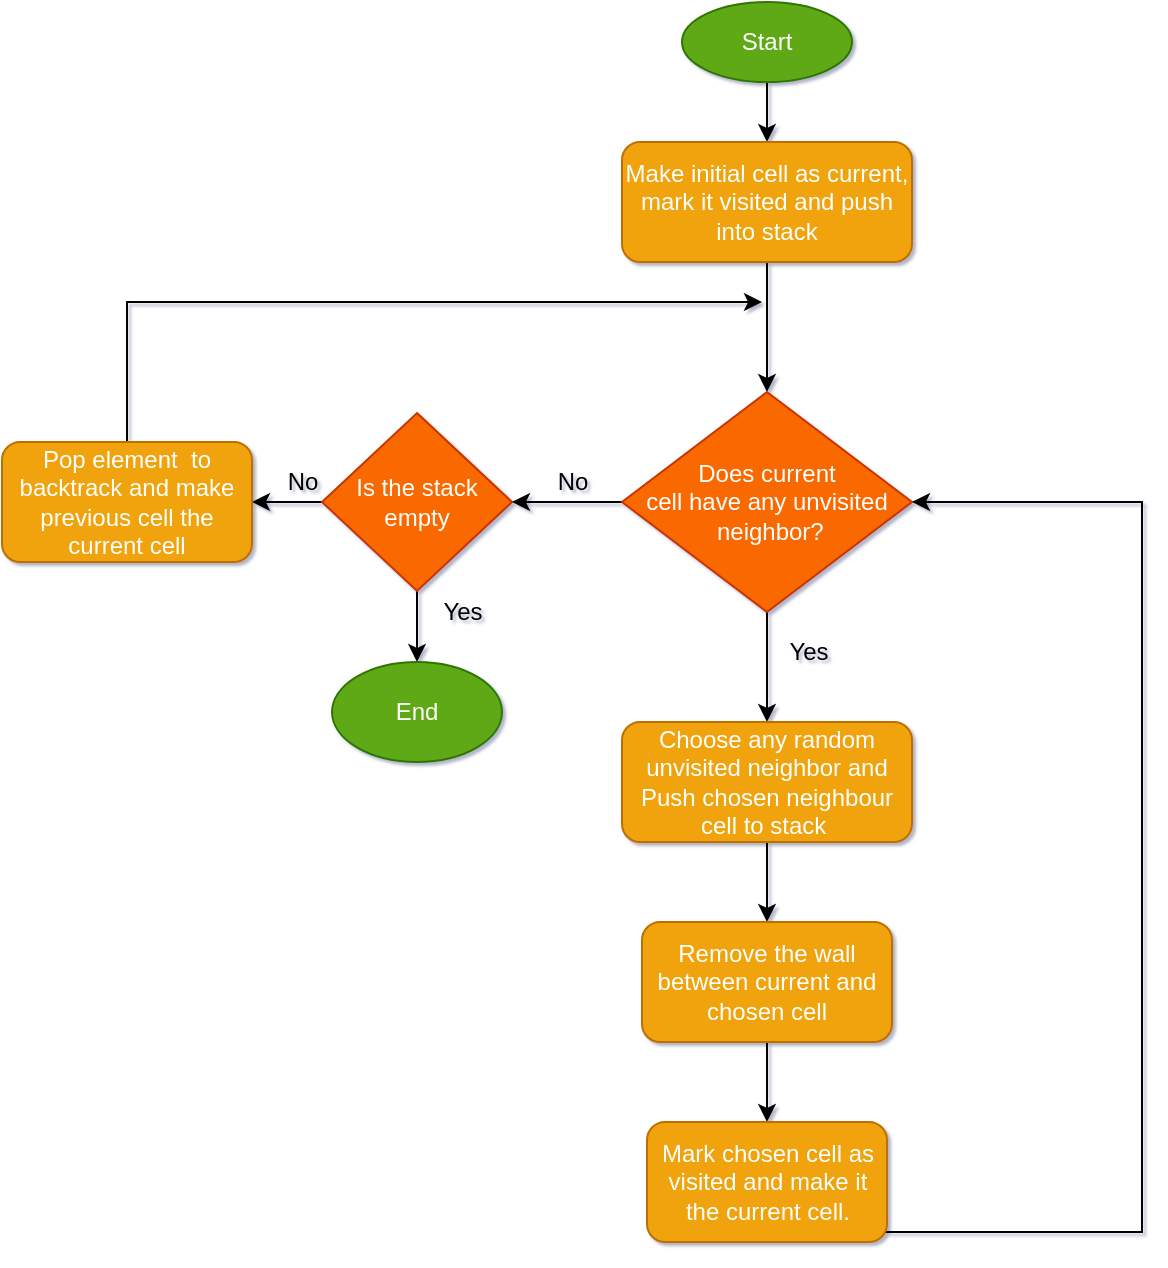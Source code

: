 <mxfile version="13.0.9">
    <diagram id="YfdAcCgK8pPjamSpwrAo" name="Page-1">
        <mxGraphModel dx="99" dy="54" grid="0" gridSize="10" guides="1" tooltips="1" connect="1" arrows="1" fold="1" page="1" pageScale="1" pageWidth="850" pageHeight="1100" math="0" shadow="1">
            <root>
                <mxCell id="0"/>
                <mxCell id="1" parent="0"/>
                <mxCell id="5Tmw4M7TuPXvxGC6kVB2-25" value="" style="edgeStyle=orthogonalEdgeStyle;rounded=0;orthogonalLoop=1;jettySize=auto;html=1;" parent="1" source="acJ-HvU4MJuKyfEO6W1c-1" target="acJ-HvU4MJuKyfEO6W1c-22" edge="1">
                    <mxGeometry relative="1" as="geometry"/>
                </mxCell>
                <mxCell id="acJ-HvU4MJuKyfEO6W1c-1" value="Start" style="ellipse;whiteSpace=wrap;html=1;fillColor=#60a917;strokeColor=#2D7600;fontColor=#ffffff;" parent="1" vertex="1">
                    <mxGeometry x="380" y="370" width="85" height="40" as="geometry"/>
                </mxCell>
                <mxCell id="17" style="edgeStyle=orthogonalEdgeStyle;rounded=0;orthogonalLoop=1;jettySize=auto;html=1;exitX=0.5;exitY=1;exitDx=0;exitDy=0;entryX=0.5;entryY=0;entryDx=0;entryDy=0;" parent="1" source="acJ-HvU4MJuKyfEO6W1c-22" target="acJ-HvU4MJuKyfEO6W1c-32" edge="1">
                    <mxGeometry relative="1" as="geometry"/>
                </mxCell>
                <mxCell id="acJ-HvU4MJuKyfEO6W1c-22" value="Make initial cell as current, mark it visited and push into stack" style="rounded=1;whiteSpace=wrap;html=1;fillColor=#f0a30a;strokeColor=#BD7000;fontColor=#ffffff;" parent="1" vertex="1">
                    <mxGeometry x="350" y="440" width="145" height="60" as="geometry"/>
                </mxCell>
                <mxCell id="15" style="edgeStyle=orthogonalEdgeStyle;rounded=0;orthogonalLoop=1;jettySize=auto;html=1;exitX=0;exitY=0.5;exitDx=0;exitDy=0;entryX=1;entryY=0.5;entryDx=0;entryDy=0;" parent="1" source="acJ-HvU4MJuKyfEO6W1c-24" target="acJ-HvU4MJuKyfEO6W1c-31" edge="1">
                    <mxGeometry relative="1" as="geometry"/>
                </mxCell>
                <mxCell id="16" style="edgeStyle=orthogonalEdgeStyle;rounded=0;orthogonalLoop=1;jettySize=auto;html=1;exitX=0.5;exitY=1;exitDx=0;exitDy=0;entryX=0.5;entryY=0;entryDx=0;entryDy=0;" parent="1" source="acJ-HvU4MJuKyfEO6W1c-24" target="acJ-HvU4MJuKyfEO6W1c-29" edge="1">
                    <mxGeometry relative="1" as="geometry"/>
                </mxCell>
                <mxCell id="acJ-HvU4MJuKyfEO6W1c-24" value="Is the stack empty" style="rhombus;whiteSpace=wrap;html=1;fillColor=#fa6800;strokeColor=#C73500;fontColor=#ffffff;" parent="1" vertex="1">
                    <mxGeometry x="200" y="575.5" width="95" height="89" as="geometry"/>
                </mxCell>
                <mxCell id="acJ-HvU4MJuKyfEO6W1c-29" value="End" style="ellipse;whiteSpace=wrap;html=1;fillColor=#60a917;strokeColor=#2D7600;fontColor=#ffffff;" parent="1" vertex="1">
                    <mxGeometry x="205" y="700" width="85" height="50" as="geometry"/>
                </mxCell>
                <mxCell id="5Tmw4M7TuPXvxGC6kVB2-21" value="" style="edgeStyle=orthogonalEdgeStyle;rounded=0;orthogonalLoop=1;jettySize=auto;html=1;" parent="1" source="acJ-HvU4MJuKyfEO6W1c-31" edge="1">
                    <mxGeometry relative="1" as="geometry">
                        <mxPoint x="420" y="520" as="targetPoint"/>
                        <Array as="points">
                            <mxPoint x="103" y="520"/>
                            <mxPoint x="260" y="520"/>
                        </Array>
                    </mxGeometry>
                </mxCell>
                <mxCell id="acJ-HvU4MJuKyfEO6W1c-31" value="Pop element&amp;nbsp; to backtrack and make previous cell the current cell" style="rounded=1;whiteSpace=wrap;html=1;fillColor=#f0a30a;strokeColor=#BD7000;fontColor=#ffffff;" parent="1" vertex="1">
                    <mxGeometry x="40" y="590" width="125" height="60" as="geometry"/>
                </mxCell>
                <mxCell id="acJ-HvU4MJuKyfEO6W1c-60" value="" style="edgeStyle=orthogonalEdgeStyle;rounded=0;orthogonalLoop=1;jettySize=auto;html=1;" parent="1" source="acJ-HvU4MJuKyfEO6W1c-32" target="acJ-HvU4MJuKyfEO6W1c-41" edge="1">
                    <mxGeometry relative="1" as="geometry"/>
                </mxCell>
                <mxCell id="14" style="edgeStyle=orthogonalEdgeStyle;rounded=0;orthogonalLoop=1;jettySize=auto;html=1;exitX=0;exitY=0.5;exitDx=0;exitDy=0;entryX=1;entryY=0.5;entryDx=0;entryDy=0;" parent="1" source="acJ-HvU4MJuKyfEO6W1c-32" target="acJ-HvU4MJuKyfEO6W1c-24" edge="1">
                    <mxGeometry relative="1" as="geometry"/>
                </mxCell>
                <mxCell id="acJ-HvU4MJuKyfEO6W1c-32" value="Does current&lt;br&gt;cell have any unvisited&lt;br&gt;&amp;nbsp;neighbor?" style="rhombus;whiteSpace=wrap;html=1;fillColor=#fa6800;strokeColor=#C73500;fontColor=#ffffff;" parent="1" vertex="1">
                    <mxGeometry x="350" y="565" width="145" height="110" as="geometry"/>
                </mxCell>
                <mxCell id="acJ-HvU4MJuKyfEO6W1c-38" value="Yes&lt;br&gt;" style="text;html=1;align=center;verticalAlign=middle;resizable=0;points=[];autosize=1;" parent="1" vertex="1">
                    <mxGeometry x="423" y="684.5" width="40" height="20" as="geometry"/>
                </mxCell>
                <mxCell id="acJ-HvU4MJuKyfEO6W1c-64" value="" style="edgeStyle=orthogonalEdgeStyle;rounded=0;orthogonalLoop=1;jettySize=auto;html=1;entryX=0.5;entryY=0;entryDx=0;entryDy=0;" parent="1" source="acJ-HvU4MJuKyfEO6W1c-41" target="acJ-HvU4MJuKyfEO6W1c-45" edge="1">
                    <mxGeometry relative="1" as="geometry">
                        <mxPoint x="420" y="950" as="targetPoint"/>
                    </mxGeometry>
                </mxCell>
                <mxCell id="acJ-HvU4MJuKyfEO6W1c-41" value="Choose any random unvisited neighbor&amp;nbsp;and Push chosen neighbour cell to stack&amp;nbsp;" style="rounded=1;whiteSpace=wrap;html=1;fillColor=#f0a30a;strokeColor=#BD7000;fontColor=#ffffff;" parent="1" vertex="1">
                    <mxGeometry x="350" y="730" width="145" height="60" as="geometry"/>
                </mxCell>
                <mxCell id="19" style="edgeStyle=orthogonalEdgeStyle;rounded=0;orthogonalLoop=1;jettySize=auto;html=1;exitX=0.5;exitY=1;exitDx=0;exitDy=0;entryX=0.5;entryY=0;entryDx=0;entryDy=0;" parent="1" source="acJ-HvU4MJuKyfEO6W1c-45" target="acJ-HvU4MJuKyfEO6W1c-47" edge="1">
                    <mxGeometry relative="1" as="geometry"/>
                </mxCell>
                <mxCell id="acJ-HvU4MJuKyfEO6W1c-45" value="Remove the wall between current and chosen cell" style="rounded=1;whiteSpace=wrap;html=1;fillColor=#f0a30a;strokeColor=#BD7000;fontColor=#ffffff;" parent="1" vertex="1">
                    <mxGeometry x="360" y="830" width="125" height="60" as="geometry"/>
                </mxCell>
                <mxCell id="acJ-HvU4MJuKyfEO6W1c-50" value="" style="edgeStyle=orthogonalEdgeStyle;rounded=0;orthogonalLoop=1;jettySize=auto;html=1;entryX=1;entryY=0.5;entryDx=0;entryDy=0;exitX=1;exitY=0.5;exitDx=0;exitDy=0;" parent="1" target="acJ-HvU4MJuKyfEO6W1c-32" edge="1">
                    <mxGeometry relative="1" as="geometry">
                        <mxPoint x="240" y="825" as="targetPoint"/>
                        <Array as="points">
                            <mxPoint x="610" y="985"/>
                            <mxPoint x="610" y="620"/>
                        </Array>
                        <mxPoint x="480" y="985" as="sourcePoint"/>
                    </mxGeometry>
                </mxCell>
                <mxCell id="acJ-HvU4MJuKyfEO6W1c-47" value="Mark chosen cell as visited and make it the current cell." style="rounded=1;whiteSpace=wrap;html=1;fillColor=#f0a30a;strokeColor=#BD7000;fontColor=#ffffff;" parent="1" vertex="1">
                    <mxGeometry x="362.5" y="930" width="120" height="60" as="geometry"/>
                </mxCell>
                <mxCell id="acJ-HvU4MJuKyfEO6W1c-61" value="No" style="text;html=1;align=center;verticalAlign=middle;resizable=0;points=[];autosize=1;" parent="1" vertex="1">
                    <mxGeometry x="310" y="600" width="30" height="20" as="geometry"/>
                </mxCell>
                <mxCell id="18" style="edgeStyle=orthogonalEdgeStyle;rounded=0;orthogonalLoop=1;jettySize=auto;html=1;exitX=0.5;exitY=1;exitDx=0;exitDy=0;" parent="1" source="acJ-HvU4MJuKyfEO6W1c-47" target="acJ-HvU4MJuKyfEO6W1c-47" edge="1">
                    <mxGeometry relative="1" as="geometry"/>
                </mxCell>
                <mxCell id="5Tmw4M7TuPXvxGC6kVB2-22" value="Yes" style="text;html=1;align=center;verticalAlign=middle;resizable=0;points=[];autosize=1;" parent="1" vertex="1">
                    <mxGeometry x="250" y="664.5" width="40" height="20" as="geometry"/>
                </mxCell>
                <mxCell id="5Tmw4M7TuPXvxGC6kVB2-23" value="No" style="text;html=1;align=center;verticalAlign=middle;resizable=0;points=[];autosize=1;" parent="1" vertex="1">
                    <mxGeometry x="175" y="600" width="30" height="20" as="geometry"/>
                </mxCell>
            </root>
        </mxGraphModel>
    </diagram>
</mxfile>